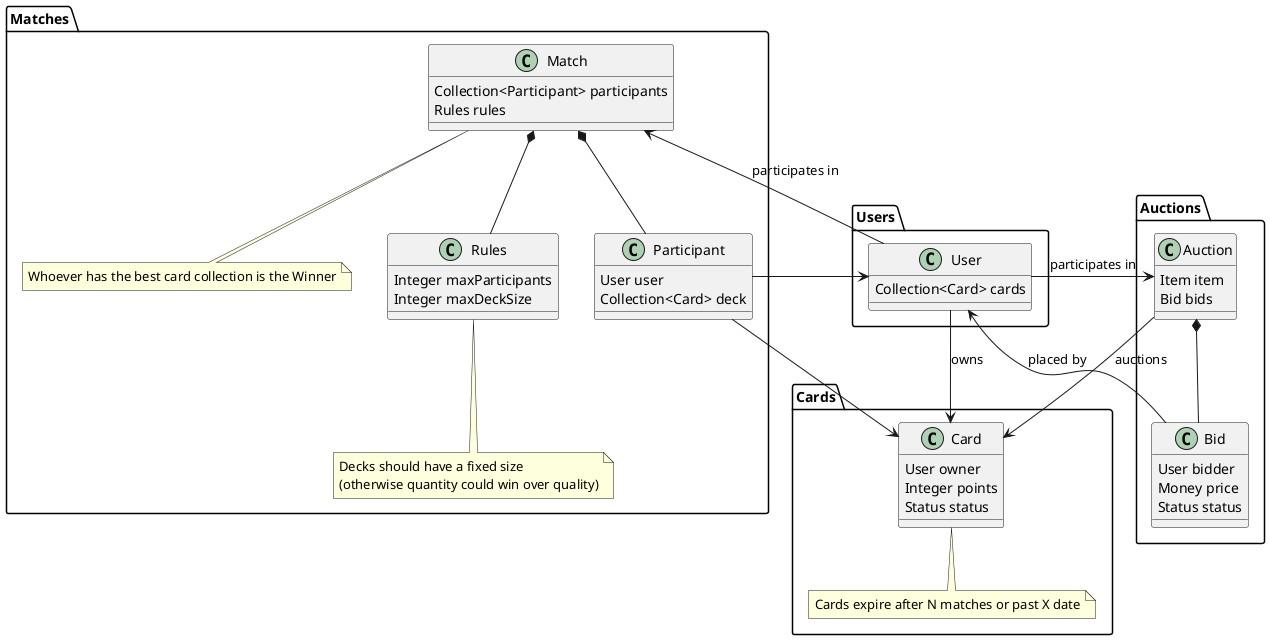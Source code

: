@startuml Bounded Contexts

package Cards {
  class Card {
    User owner
    Integer points
    Status status
  }

  note bottom of Card
  Cards expire after N matches or past X date
  end note
}

package Matches {
  class Match {
    Collection<Participant> participants
    Rules rules
  }

  class Rules {
    Integer maxParticipants
    Integer maxDeckSize
  }

  class Participant {
    User user
    Collection<Card> deck
  }

  note bottom of Match
  Whoever has the best card collection is the Winner
  end note

  note bottom of Rules
  Decks should have a fixed size
  (otherwise quantity could win over quality)
  end note
}

package Auctions {
  class Auction {
    Item item
    Bid bids
  }
  
  class Bid {
    User bidder
    Money price
    Status status
  }
}


package Users {
  class User {
    Collection<Card> cards
  }
}

' Users
User --> Card : owns
User --> Match : participates in
User --> Auction : participates in

' Auctions
Auction *-- Bid
Auction --> Card : auctions
Bid --> User : placed by

' Matches
Match *-- Rules
Match *-- Participant
Participant --> User
Participant --> Card


@enduml